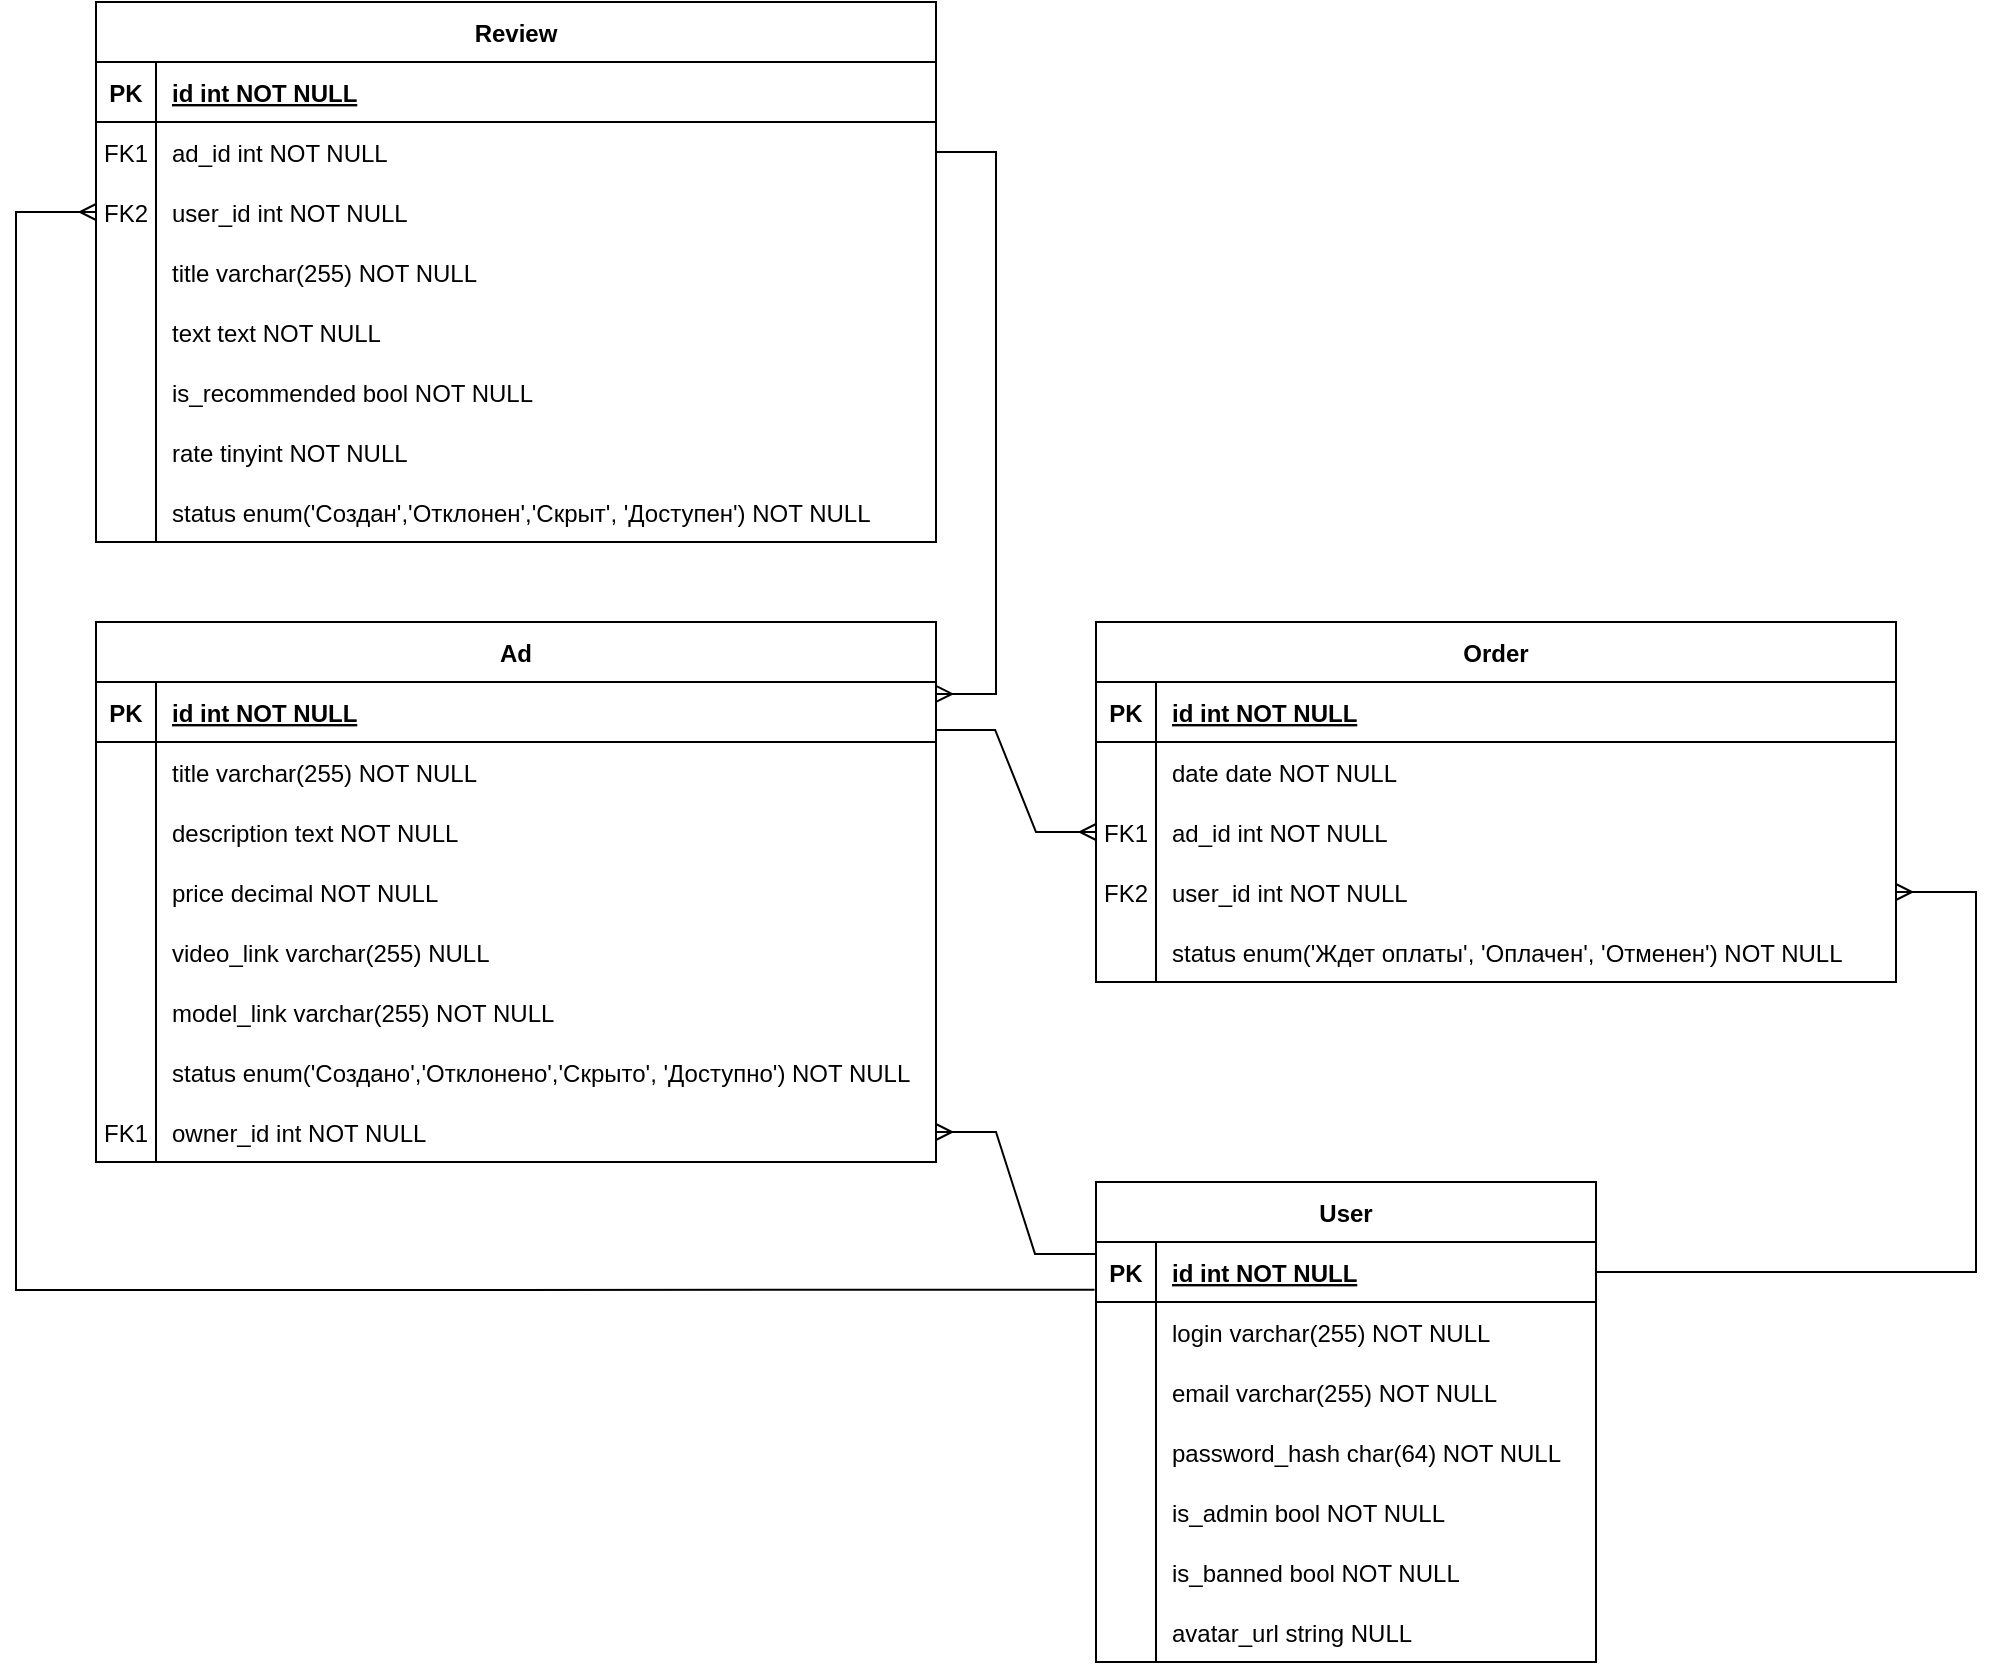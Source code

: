 <mxfile version="19.0.3" type="device"><diagram id="R2lEEEUBdFMjLlhIrx00" name="Page-1"><mxGraphModel dx="2272" dy="2011" grid="1" gridSize="10" guides="1" tooltips="1" connect="1" arrows="1" fold="1" page="1" pageScale="1" pageWidth="850" pageHeight="1100" math="0" shadow="0" extFonts="Permanent Marker^https://fonts.googleapis.com/css?family=Permanent+Marker"><root><mxCell id="0"/><mxCell id="1" parent="0"/><mxCell id="C-vyLk0tnHw3VtMMgP7b-2" value="Order" style="shape=table;startSize=30;container=1;collapsible=1;childLayout=tableLayout;fixedRows=1;rowLines=0;fontStyle=1;align=center;resizeLast=1;" parent="1" vertex="1"><mxGeometry x="120" y="-160" width="400" height="180" as="geometry"/></mxCell><mxCell id="C-vyLk0tnHw3VtMMgP7b-3" value="" style="shape=partialRectangle;collapsible=0;dropTarget=0;pointerEvents=0;fillColor=none;points=[[0,0.5],[1,0.5]];portConstraint=eastwest;top=0;left=0;right=0;bottom=1;" parent="C-vyLk0tnHw3VtMMgP7b-2" vertex="1"><mxGeometry y="30" width="400" height="30" as="geometry"/></mxCell><mxCell id="C-vyLk0tnHw3VtMMgP7b-4" value="PK" style="shape=partialRectangle;overflow=hidden;connectable=0;fillColor=none;top=0;left=0;bottom=0;right=0;fontStyle=1;" parent="C-vyLk0tnHw3VtMMgP7b-3" vertex="1"><mxGeometry width="30" height="30" as="geometry"><mxRectangle width="30" height="30" as="alternateBounds"/></mxGeometry></mxCell><mxCell id="C-vyLk0tnHw3VtMMgP7b-5" value="id int NOT NULL " style="shape=partialRectangle;overflow=hidden;connectable=0;fillColor=none;top=0;left=0;bottom=0;right=0;align=left;spacingLeft=6;fontStyle=5;" parent="C-vyLk0tnHw3VtMMgP7b-3" vertex="1"><mxGeometry x="30" width="370" height="30" as="geometry"><mxRectangle width="370" height="30" as="alternateBounds"/></mxGeometry></mxCell><mxCell id="C-vyLk0tnHw3VtMMgP7b-9" value="" style="shape=partialRectangle;collapsible=0;dropTarget=0;pointerEvents=0;fillColor=none;points=[[0,0.5],[1,0.5]];portConstraint=eastwest;top=0;left=0;right=0;bottom=0;" parent="C-vyLk0tnHw3VtMMgP7b-2" vertex="1"><mxGeometry y="60" width="400" height="30" as="geometry"/></mxCell><mxCell id="C-vyLk0tnHw3VtMMgP7b-10" value="" style="shape=partialRectangle;overflow=hidden;connectable=0;fillColor=none;top=0;left=0;bottom=0;right=0;" parent="C-vyLk0tnHw3VtMMgP7b-9" vertex="1"><mxGeometry width="30" height="30" as="geometry"><mxRectangle width="30" height="30" as="alternateBounds"/></mxGeometry></mxCell><mxCell id="C-vyLk0tnHw3VtMMgP7b-11" value="date date NOT NULL" style="shape=partialRectangle;overflow=hidden;connectable=0;fillColor=none;top=0;left=0;bottom=0;right=0;align=left;spacingLeft=6;" parent="C-vyLk0tnHw3VtMMgP7b-9" vertex="1"><mxGeometry x="30" width="370" height="30" as="geometry"><mxRectangle width="370" height="30" as="alternateBounds"/></mxGeometry></mxCell><mxCell id="ehO4PUYjb5JztjlL6hCC-54" value="" style="shape=partialRectangle;collapsible=0;dropTarget=0;pointerEvents=0;fillColor=none;points=[[0,0.5],[1,0.5]];portConstraint=eastwest;top=0;left=0;right=0;bottom=0;" parent="C-vyLk0tnHw3VtMMgP7b-2" vertex="1"><mxGeometry y="90" width="400" height="30" as="geometry"/></mxCell><mxCell id="ehO4PUYjb5JztjlL6hCC-55" value="FK1" style="shape=partialRectangle;overflow=hidden;connectable=0;fillColor=none;top=0;left=0;bottom=0;right=0;" parent="ehO4PUYjb5JztjlL6hCC-54" vertex="1"><mxGeometry width="30" height="30" as="geometry"><mxRectangle width="30" height="30" as="alternateBounds"/></mxGeometry></mxCell><mxCell id="ehO4PUYjb5JztjlL6hCC-56" value="ad_id int NOT NULL" style="shape=partialRectangle;overflow=hidden;connectable=0;fillColor=none;top=0;left=0;bottom=0;right=0;align=left;spacingLeft=6;" parent="ehO4PUYjb5JztjlL6hCC-54" vertex="1"><mxGeometry x="30" width="370" height="30" as="geometry"><mxRectangle width="370" height="30" as="alternateBounds"/></mxGeometry></mxCell><mxCell id="C-vyLk0tnHw3VtMMgP7b-6" value="" style="shape=partialRectangle;collapsible=0;dropTarget=0;pointerEvents=0;fillColor=none;points=[[0,0.5],[1,0.5]];portConstraint=eastwest;top=0;left=0;right=0;bottom=0;" parent="C-vyLk0tnHw3VtMMgP7b-2" vertex="1"><mxGeometry y="120" width="400" height="30" as="geometry"/></mxCell><mxCell id="C-vyLk0tnHw3VtMMgP7b-7" value="FK2" style="shape=partialRectangle;overflow=hidden;connectable=0;fillColor=none;top=0;left=0;bottom=0;right=0;" parent="C-vyLk0tnHw3VtMMgP7b-6" vertex="1"><mxGeometry width="30" height="30" as="geometry"><mxRectangle width="30" height="30" as="alternateBounds"/></mxGeometry></mxCell><mxCell id="C-vyLk0tnHw3VtMMgP7b-8" value="user_id int NOT NULL" style="shape=partialRectangle;overflow=hidden;connectable=0;fillColor=none;top=0;left=0;bottom=0;right=0;align=left;spacingLeft=6;" parent="C-vyLk0tnHw3VtMMgP7b-6" vertex="1"><mxGeometry x="30" width="370" height="30" as="geometry"><mxRectangle width="370" height="30" as="alternateBounds"/></mxGeometry></mxCell><mxCell id="ehO4PUYjb5JztjlL6hCC-34" value="" style="shape=partialRectangle;collapsible=0;dropTarget=0;pointerEvents=0;fillColor=none;points=[[0,0.5],[1,0.5]];portConstraint=eastwest;top=0;left=0;right=0;bottom=0;" parent="C-vyLk0tnHw3VtMMgP7b-2" vertex="1"><mxGeometry y="150" width="400" height="30" as="geometry"/></mxCell><mxCell id="ehO4PUYjb5JztjlL6hCC-35" value="" style="shape=partialRectangle;overflow=hidden;connectable=0;fillColor=none;top=0;left=0;bottom=0;right=0;" parent="ehO4PUYjb5JztjlL6hCC-34" vertex="1"><mxGeometry width="30" height="30" as="geometry"><mxRectangle width="30" height="30" as="alternateBounds"/></mxGeometry></mxCell><mxCell id="ehO4PUYjb5JztjlL6hCC-36" value="status enum('Ждет оплаты', 'Оплачен', 'Отменен') NOT NULL" style="shape=partialRectangle;overflow=hidden;connectable=0;fillColor=none;top=0;left=0;bottom=0;right=0;align=left;spacingLeft=6;" parent="ehO4PUYjb5JztjlL6hCC-34" vertex="1"><mxGeometry x="30" width="370" height="30" as="geometry"><mxRectangle width="370" height="30" as="alternateBounds"/></mxGeometry></mxCell><mxCell id="C-vyLk0tnHw3VtMMgP7b-23" value="User" style="shape=table;startSize=30;container=1;collapsible=1;childLayout=tableLayout;fixedRows=1;rowLines=0;fontStyle=1;align=center;resizeLast=1;" parent="1" vertex="1"><mxGeometry x="120" y="120" width="250" height="240" as="geometry"/></mxCell><mxCell id="C-vyLk0tnHw3VtMMgP7b-24" value="" style="shape=partialRectangle;collapsible=0;dropTarget=0;pointerEvents=0;fillColor=none;points=[[0,0.5],[1,0.5]];portConstraint=eastwest;top=0;left=0;right=0;bottom=1;" parent="C-vyLk0tnHw3VtMMgP7b-23" vertex="1"><mxGeometry y="30" width="250" height="30" as="geometry"/></mxCell><mxCell id="C-vyLk0tnHw3VtMMgP7b-25" value="PK" style="shape=partialRectangle;overflow=hidden;connectable=0;fillColor=none;top=0;left=0;bottom=0;right=0;fontStyle=1;" parent="C-vyLk0tnHw3VtMMgP7b-24" vertex="1"><mxGeometry width="30" height="30" as="geometry"><mxRectangle width="30" height="30" as="alternateBounds"/></mxGeometry></mxCell><mxCell id="C-vyLk0tnHw3VtMMgP7b-26" value="id int NOT NULL " style="shape=partialRectangle;overflow=hidden;connectable=0;fillColor=none;top=0;left=0;bottom=0;right=0;align=left;spacingLeft=6;fontStyle=5;" parent="C-vyLk0tnHw3VtMMgP7b-24" vertex="1"><mxGeometry x="30" width="220" height="30" as="geometry"><mxRectangle width="220" height="30" as="alternateBounds"/></mxGeometry></mxCell><mxCell id="C-vyLk0tnHw3VtMMgP7b-27" value="" style="shape=partialRectangle;collapsible=0;dropTarget=0;pointerEvents=0;fillColor=none;points=[[0,0.5],[1,0.5]];portConstraint=eastwest;top=0;left=0;right=0;bottom=0;" parent="C-vyLk0tnHw3VtMMgP7b-23" vertex="1"><mxGeometry y="60" width="250" height="30" as="geometry"/></mxCell><mxCell id="C-vyLk0tnHw3VtMMgP7b-28" value="" style="shape=partialRectangle;overflow=hidden;connectable=0;fillColor=none;top=0;left=0;bottom=0;right=0;" parent="C-vyLk0tnHw3VtMMgP7b-27" vertex="1"><mxGeometry width="30" height="30" as="geometry"><mxRectangle width="30" height="30" as="alternateBounds"/></mxGeometry></mxCell><mxCell id="C-vyLk0tnHw3VtMMgP7b-29" value="login varchar(255) NOT NULL" style="shape=partialRectangle;overflow=hidden;connectable=0;fillColor=none;top=0;left=0;bottom=0;right=0;align=left;spacingLeft=6;" parent="C-vyLk0tnHw3VtMMgP7b-27" vertex="1"><mxGeometry x="30" width="220" height="30" as="geometry"><mxRectangle width="220" height="30" as="alternateBounds"/></mxGeometry></mxCell><mxCell id="ehO4PUYjb5JztjlL6hCC-1" value="" style="shape=partialRectangle;collapsible=0;dropTarget=0;pointerEvents=0;fillColor=none;points=[[0,0.5],[1,0.5]];portConstraint=eastwest;top=0;left=0;right=0;bottom=0;" parent="C-vyLk0tnHw3VtMMgP7b-23" vertex="1"><mxGeometry y="90" width="250" height="30" as="geometry"/></mxCell><mxCell id="ehO4PUYjb5JztjlL6hCC-2" value="" style="shape=partialRectangle;overflow=hidden;connectable=0;fillColor=none;top=0;left=0;bottom=0;right=0;" parent="ehO4PUYjb5JztjlL6hCC-1" vertex="1"><mxGeometry width="30" height="30" as="geometry"><mxRectangle width="30" height="30" as="alternateBounds"/></mxGeometry></mxCell><mxCell id="ehO4PUYjb5JztjlL6hCC-3" value="email varchar(255) NOT NULL" style="shape=partialRectangle;overflow=hidden;connectable=0;fillColor=none;top=0;left=0;bottom=0;right=0;align=left;spacingLeft=6;" parent="ehO4PUYjb5JztjlL6hCC-1" vertex="1"><mxGeometry x="30" width="220" height="30" as="geometry"><mxRectangle width="220" height="30" as="alternateBounds"/></mxGeometry></mxCell><mxCell id="ehO4PUYjb5JztjlL6hCC-4" value="" style="shape=partialRectangle;collapsible=0;dropTarget=0;pointerEvents=0;fillColor=none;points=[[0,0.5],[1,0.5]];portConstraint=eastwest;top=0;left=0;right=0;bottom=0;" parent="C-vyLk0tnHw3VtMMgP7b-23" vertex="1"><mxGeometry y="120" width="250" height="30" as="geometry"/></mxCell><mxCell id="ehO4PUYjb5JztjlL6hCC-5" value="" style="shape=partialRectangle;overflow=hidden;connectable=0;fillColor=none;top=0;left=0;bottom=0;right=0;" parent="ehO4PUYjb5JztjlL6hCC-4" vertex="1"><mxGeometry width="30" height="30" as="geometry"><mxRectangle width="30" height="30" as="alternateBounds"/></mxGeometry></mxCell><mxCell id="ehO4PUYjb5JztjlL6hCC-6" value="password_hash char(64) NOT NULL" style="shape=partialRectangle;overflow=hidden;connectable=0;fillColor=none;top=0;left=0;bottom=0;right=0;align=left;spacingLeft=6;" parent="ehO4PUYjb5JztjlL6hCC-4" vertex="1"><mxGeometry x="30" width="220" height="30" as="geometry"><mxRectangle width="220" height="30" as="alternateBounds"/></mxGeometry></mxCell><mxCell id="ehO4PUYjb5JztjlL6hCC-7" value="" style="shape=partialRectangle;collapsible=0;dropTarget=0;pointerEvents=0;fillColor=none;points=[[0,0.5],[1,0.5]];portConstraint=eastwest;top=0;left=0;right=0;bottom=0;" parent="C-vyLk0tnHw3VtMMgP7b-23" vertex="1"><mxGeometry y="150" width="250" height="30" as="geometry"/></mxCell><mxCell id="ehO4PUYjb5JztjlL6hCC-8" value="" style="shape=partialRectangle;overflow=hidden;connectable=0;fillColor=none;top=0;left=0;bottom=0;right=0;" parent="ehO4PUYjb5JztjlL6hCC-7" vertex="1"><mxGeometry width="30" height="30" as="geometry"><mxRectangle width="30" height="30" as="alternateBounds"/></mxGeometry></mxCell><mxCell id="ehO4PUYjb5JztjlL6hCC-9" value="is_admin bool NOT NULL" style="shape=partialRectangle;overflow=hidden;connectable=0;fillColor=none;top=0;left=0;bottom=0;right=0;align=left;spacingLeft=6;" parent="ehO4PUYjb5JztjlL6hCC-7" vertex="1"><mxGeometry x="30" width="220" height="30" as="geometry"><mxRectangle width="220" height="30" as="alternateBounds"/></mxGeometry></mxCell><mxCell id="ehO4PUYjb5JztjlL6hCC-58" value="" style="shape=partialRectangle;collapsible=0;dropTarget=0;pointerEvents=0;fillColor=none;points=[[0,0.5],[1,0.5]];portConstraint=eastwest;top=0;left=0;right=0;bottom=0;" parent="C-vyLk0tnHw3VtMMgP7b-23" vertex="1"><mxGeometry y="180" width="250" height="30" as="geometry"/></mxCell><mxCell id="ehO4PUYjb5JztjlL6hCC-59" value="" style="shape=partialRectangle;overflow=hidden;connectable=0;fillColor=none;top=0;left=0;bottom=0;right=0;" parent="ehO4PUYjb5JztjlL6hCC-58" vertex="1"><mxGeometry width="30" height="30" as="geometry"><mxRectangle width="30" height="30" as="alternateBounds"/></mxGeometry></mxCell><mxCell id="ehO4PUYjb5JztjlL6hCC-60" value="is_banned bool NOT NULL" style="shape=partialRectangle;overflow=hidden;connectable=0;fillColor=none;top=0;left=0;bottom=0;right=0;align=left;spacingLeft=6;" parent="ehO4PUYjb5JztjlL6hCC-58" vertex="1"><mxGeometry x="30" width="220" height="30" as="geometry"><mxRectangle width="220" height="30" as="alternateBounds"/></mxGeometry></mxCell><mxCell id="8f5MphvNTTNw1txGrQ3--1" value="" style="shape=partialRectangle;collapsible=0;dropTarget=0;pointerEvents=0;fillColor=none;points=[[0,0.5],[1,0.5]];portConstraint=eastwest;top=0;left=0;right=0;bottom=0;" vertex="1" parent="C-vyLk0tnHw3VtMMgP7b-23"><mxGeometry y="210" width="250" height="30" as="geometry"/></mxCell><mxCell id="8f5MphvNTTNw1txGrQ3--2" value="" style="shape=partialRectangle;overflow=hidden;connectable=0;fillColor=none;top=0;left=0;bottom=0;right=0;" vertex="1" parent="8f5MphvNTTNw1txGrQ3--1"><mxGeometry width="30" height="30" as="geometry"><mxRectangle width="30" height="30" as="alternateBounds"/></mxGeometry></mxCell><mxCell id="8f5MphvNTTNw1txGrQ3--3" value="avatar_url string NULL" style="shape=partialRectangle;overflow=hidden;connectable=0;fillColor=none;top=0;left=0;bottom=0;right=0;align=left;spacingLeft=6;" vertex="1" parent="8f5MphvNTTNw1txGrQ3--1"><mxGeometry x="30" width="220" height="30" as="geometry"><mxRectangle width="220" height="30" as="alternateBounds"/></mxGeometry></mxCell><mxCell id="ehO4PUYjb5JztjlL6hCC-10" value="Ad" style="shape=table;startSize=30;container=1;collapsible=1;childLayout=tableLayout;fixedRows=1;rowLines=0;fontStyle=1;align=center;resizeLast=1;" parent="1" vertex="1"><mxGeometry x="-380" y="-160" width="420" height="270" as="geometry"/></mxCell><mxCell id="ehO4PUYjb5JztjlL6hCC-11" value="" style="shape=partialRectangle;collapsible=0;dropTarget=0;pointerEvents=0;fillColor=none;points=[[0,0.5],[1,0.5]];portConstraint=eastwest;top=0;left=0;right=0;bottom=1;" parent="ehO4PUYjb5JztjlL6hCC-10" vertex="1"><mxGeometry y="30" width="420" height="30" as="geometry"/></mxCell><mxCell id="ehO4PUYjb5JztjlL6hCC-12" value="PK" style="shape=partialRectangle;overflow=hidden;connectable=0;fillColor=none;top=0;left=0;bottom=0;right=0;fontStyle=1;" parent="ehO4PUYjb5JztjlL6hCC-11" vertex="1"><mxGeometry width="30" height="30" as="geometry"><mxRectangle width="30" height="30" as="alternateBounds"/></mxGeometry></mxCell><mxCell id="ehO4PUYjb5JztjlL6hCC-13" value="id int NOT NULL " style="shape=partialRectangle;overflow=hidden;connectable=0;fillColor=none;top=0;left=0;bottom=0;right=0;align=left;spacingLeft=6;fontStyle=5;" parent="ehO4PUYjb5JztjlL6hCC-11" vertex="1"><mxGeometry x="30" width="390" height="30" as="geometry"><mxRectangle width="390" height="30" as="alternateBounds"/></mxGeometry></mxCell><mxCell id="ehO4PUYjb5JztjlL6hCC-14" value="" style="shape=partialRectangle;collapsible=0;dropTarget=0;pointerEvents=0;fillColor=none;points=[[0,0.5],[1,0.5]];portConstraint=eastwest;top=0;left=0;right=0;bottom=0;" parent="ehO4PUYjb5JztjlL6hCC-10" vertex="1"><mxGeometry y="60" width="420" height="30" as="geometry"/></mxCell><mxCell id="ehO4PUYjb5JztjlL6hCC-15" value="" style="shape=partialRectangle;overflow=hidden;connectable=0;fillColor=none;top=0;left=0;bottom=0;right=0;" parent="ehO4PUYjb5JztjlL6hCC-14" vertex="1"><mxGeometry width="30" height="30" as="geometry"><mxRectangle width="30" height="30" as="alternateBounds"/></mxGeometry></mxCell><mxCell id="ehO4PUYjb5JztjlL6hCC-16" value="title varchar(255) NOT NULL" style="shape=partialRectangle;overflow=hidden;connectable=0;fillColor=none;top=0;left=0;bottom=0;right=0;align=left;spacingLeft=6;" parent="ehO4PUYjb5JztjlL6hCC-14" vertex="1"><mxGeometry x="30" width="390" height="30" as="geometry"><mxRectangle width="390" height="30" as="alternateBounds"/></mxGeometry></mxCell><mxCell id="ehO4PUYjb5JztjlL6hCC-17" value="" style="shape=partialRectangle;collapsible=0;dropTarget=0;pointerEvents=0;fillColor=none;points=[[0,0.5],[1,0.5]];portConstraint=eastwest;top=0;left=0;right=0;bottom=0;" parent="ehO4PUYjb5JztjlL6hCC-10" vertex="1"><mxGeometry y="90" width="420" height="30" as="geometry"/></mxCell><mxCell id="ehO4PUYjb5JztjlL6hCC-18" value="" style="shape=partialRectangle;overflow=hidden;connectable=0;fillColor=none;top=0;left=0;bottom=0;right=0;" parent="ehO4PUYjb5JztjlL6hCC-17" vertex="1"><mxGeometry width="30" height="30" as="geometry"><mxRectangle width="30" height="30" as="alternateBounds"/></mxGeometry></mxCell><mxCell id="ehO4PUYjb5JztjlL6hCC-19" value="description text NOT NULL" style="shape=partialRectangle;overflow=hidden;connectable=0;fillColor=none;top=0;left=0;bottom=0;right=0;align=left;spacingLeft=6;" parent="ehO4PUYjb5JztjlL6hCC-17" vertex="1"><mxGeometry x="30" width="390" height="30" as="geometry"><mxRectangle width="390" height="30" as="alternateBounds"/></mxGeometry></mxCell><mxCell id="ehO4PUYjb5JztjlL6hCC-20" value="" style="shape=partialRectangle;collapsible=0;dropTarget=0;pointerEvents=0;fillColor=none;points=[[0,0.5],[1,0.5]];portConstraint=eastwest;top=0;left=0;right=0;bottom=0;" parent="ehO4PUYjb5JztjlL6hCC-10" vertex="1"><mxGeometry y="120" width="420" height="30" as="geometry"/></mxCell><mxCell id="ehO4PUYjb5JztjlL6hCC-21" value="" style="shape=partialRectangle;overflow=hidden;connectable=0;fillColor=none;top=0;left=0;bottom=0;right=0;" parent="ehO4PUYjb5JztjlL6hCC-20" vertex="1"><mxGeometry width="30" height="30" as="geometry"><mxRectangle width="30" height="30" as="alternateBounds"/></mxGeometry></mxCell><mxCell id="ehO4PUYjb5JztjlL6hCC-22" value="price decimal NOT NULL" style="shape=partialRectangle;overflow=hidden;connectable=0;fillColor=none;top=0;left=0;bottom=0;right=0;align=left;spacingLeft=6;" parent="ehO4PUYjb5JztjlL6hCC-20" vertex="1"><mxGeometry x="30" width="390" height="30" as="geometry"><mxRectangle width="390" height="30" as="alternateBounds"/></mxGeometry></mxCell><mxCell id="ehO4PUYjb5JztjlL6hCC-23" value="" style="shape=partialRectangle;collapsible=0;dropTarget=0;pointerEvents=0;fillColor=none;points=[[0,0.5],[1,0.5]];portConstraint=eastwest;top=0;left=0;right=0;bottom=0;" parent="ehO4PUYjb5JztjlL6hCC-10" vertex="1"><mxGeometry y="150" width="420" height="30" as="geometry"/></mxCell><mxCell id="ehO4PUYjb5JztjlL6hCC-24" value="" style="shape=partialRectangle;overflow=hidden;connectable=0;fillColor=none;top=0;left=0;bottom=0;right=0;" parent="ehO4PUYjb5JztjlL6hCC-23" vertex="1"><mxGeometry width="30" height="30" as="geometry"><mxRectangle width="30" height="30" as="alternateBounds"/></mxGeometry></mxCell><mxCell id="ehO4PUYjb5JztjlL6hCC-25" value="video_link varchar(255) NULL" style="shape=partialRectangle;overflow=hidden;connectable=0;fillColor=none;top=0;left=0;bottom=0;right=0;align=left;spacingLeft=6;" parent="ehO4PUYjb5JztjlL6hCC-23" vertex="1"><mxGeometry x="30" width="390" height="30" as="geometry"><mxRectangle width="390" height="30" as="alternateBounds"/></mxGeometry></mxCell><mxCell id="ehO4PUYjb5JztjlL6hCC-26" value="" style="shape=partialRectangle;collapsible=0;dropTarget=0;pointerEvents=0;fillColor=none;points=[[0,0.5],[1,0.5]];portConstraint=eastwest;top=0;left=0;right=0;bottom=0;" parent="ehO4PUYjb5JztjlL6hCC-10" vertex="1"><mxGeometry y="180" width="420" height="30" as="geometry"/></mxCell><mxCell id="ehO4PUYjb5JztjlL6hCC-27" value="" style="shape=partialRectangle;overflow=hidden;connectable=0;fillColor=none;top=0;left=0;bottom=0;right=0;" parent="ehO4PUYjb5JztjlL6hCC-26" vertex="1"><mxGeometry width="30" height="30" as="geometry"><mxRectangle width="30" height="30" as="alternateBounds"/></mxGeometry></mxCell><mxCell id="ehO4PUYjb5JztjlL6hCC-28" value="model_link varchar(255) NOT NULL" style="shape=partialRectangle;overflow=hidden;connectable=0;fillColor=none;top=0;left=0;bottom=0;right=0;align=left;spacingLeft=6;" parent="ehO4PUYjb5JztjlL6hCC-26" vertex="1"><mxGeometry x="30" width="390" height="30" as="geometry"><mxRectangle width="390" height="30" as="alternateBounds"/></mxGeometry></mxCell><mxCell id="ehO4PUYjb5JztjlL6hCC-101" value="" style="shape=partialRectangle;collapsible=0;dropTarget=0;pointerEvents=0;fillColor=none;points=[[0,0.5],[1,0.5]];portConstraint=eastwest;top=0;left=0;right=0;bottom=0;" parent="ehO4PUYjb5JztjlL6hCC-10" vertex="1"><mxGeometry y="210" width="420" height="30" as="geometry"/></mxCell><mxCell id="ehO4PUYjb5JztjlL6hCC-102" value="" style="shape=partialRectangle;overflow=hidden;connectable=0;fillColor=none;top=0;left=0;bottom=0;right=0;" parent="ehO4PUYjb5JztjlL6hCC-101" vertex="1"><mxGeometry width="30" height="30" as="geometry"><mxRectangle width="30" height="30" as="alternateBounds"/></mxGeometry></mxCell><mxCell id="ehO4PUYjb5JztjlL6hCC-103" value="status enum('Создано','Отклонено','Скрыто', 'Доступно') NOT NULL" style="shape=partialRectangle;overflow=hidden;connectable=0;fillColor=none;top=0;left=0;bottom=0;right=0;align=left;spacingLeft=6;" parent="ehO4PUYjb5JztjlL6hCC-101" vertex="1"><mxGeometry x="30" width="390" height="30" as="geometry"><mxRectangle width="390" height="30" as="alternateBounds"/></mxGeometry></mxCell><mxCell id="ehO4PUYjb5JztjlL6hCC-29" value="" style="shape=partialRectangle;collapsible=0;dropTarget=0;pointerEvents=0;fillColor=none;points=[[0,0.5],[1,0.5]];portConstraint=eastwest;top=0;left=0;right=0;bottom=0;" parent="ehO4PUYjb5JztjlL6hCC-10" vertex="1"><mxGeometry y="240" width="420" height="30" as="geometry"/></mxCell><mxCell id="ehO4PUYjb5JztjlL6hCC-30" value="FK1" style="shape=partialRectangle;overflow=hidden;connectable=0;fillColor=none;top=0;left=0;bottom=0;right=0;" parent="ehO4PUYjb5JztjlL6hCC-29" vertex="1"><mxGeometry width="30" height="30" as="geometry"><mxRectangle width="30" height="30" as="alternateBounds"/></mxGeometry></mxCell><mxCell id="ehO4PUYjb5JztjlL6hCC-31" value="owner_id int NOT NULL" style="shape=partialRectangle;overflow=hidden;connectable=0;fillColor=none;top=0;left=0;bottom=0;right=0;align=left;spacingLeft=6;" parent="ehO4PUYjb5JztjlL6hCC-29" vertex="1"><mxGeometry x="30" width="390" height="30" as="geometry"><mxRectangle width="390" height="30" as="alternateBounds"/></mxGeometry></mxCell><mxCell id="ehO4PUYjb5JztjlL6hCC-32" value="" style="edgeStyle=entityRelationEdgeStyle;fontSize=12;html=1;endArrow=ERmany;rounded=0;exitX=-0.002;exitY=0.198;exitDx=0;exitDy=0;exitPerimeter=0;" parent="1" source="C-vyLk0tnHw3VtMMgP7b-24" target="ehO4PUYjb5JztjlL6hCC-29" edge="1"><mxGeometry width="100" height="100" relative="1" as="geometry"><mxPoint y="480" as="sourcePoint"/><mxPoint x="100" y="380" as="targetPoint"/></mxGeometry></mxCell><mxCell id="ehO4PUYjb5JztjlL6hCC-57" value="" style="edgeStyle=entityRelationEdgeStyle;fontSize=12;html=1;endArrow=ERmany;rounded=0;exitX=0.999;exitY=0.8;exitDx=0;exitDy=0;entryX=0;entryY=0.5;entryDx=0;entryDy=0;exitPerimeter=0;" parent="1" source="ehO4PUYjb5JztjlL6hCC-11" target="ehO4PUYjb5JztjlL6hCC-54" edge="1"><mxGeometry width="100" height="100" relative="1" as="geometry"><mxPoint x="-80" y="280" as="sourcePoint"/><mxPoint x="20" y="180" as="targetPoint"/></mxGeometry></mxCell><mxCell id="ehO4PUYjb5JztjlL6hCC-64" value="Review" style="shape=table;startSize=30;container=1;collapsible=1;childLayout=tableLayout;fixedRows=1;rowLines=0;fontStyle=1;align=center;resizeLast=1;" parent="1" vertex="1"><mxGeometry x="-380" y="-470" width="420" height="270" as="geometry"/></mxCell><mxCell id="ehO4PUYjb5JztjlL6hCC-65" value="" style="shape=partialRectangle;collapsible=0;dropTarget=0;pointerEvents=0;fillColor=none;points=[[0,0.5],[1,0.5]];portConstraint=eastwest;top=0;left=0;right=0;bottom=1;" parent="ehO4PUYjb5JztjlL6hCC-64" vertex="1"><mxGeometry y="30" width="420" height="30" as="geometry"/></mxCell><mxCell id="ehO4PUYjb5JztjlL6hCC-66" value="PK" style="shape=partialRectangle;overflow=hidden;connectable=0;fillColor=none;top=0;left=0;bottom=0;right=0;fontStyle=1;" parent="ehO4PUYjb5JztjlL6hCC-65" vertex="1"><mxGeometry width="30" height="30" as="geometry"><mxRectangle width="30" height="30" as="alternateBounds"/></mxGeometry></mxCell><mxCell id="ehO4PUYjb5JztjlL6hCC-67" value="id int NOT NULL " style="shape=partialRectangle;overflow=hidden;connectable=0;fillColor=none;top=0;left=0;bottom=0;right=0;align=left;spacingLeft=6;fontStyle=5;" parent="ehO4PUYjb5JztjlL6hCC-65" vertex="1"><mxGeometry x="30" width="390" height="30" as="geometry"><mxRectangle width="390" height="30" as="alternateBounds"/></mxGeometry></mxCell><mxCell id="ehO4PUYjb5JztjlL6hCC-68" value="" style="shape=partialRectangle;collapsible=0;dropTarget=0;pointerEvents=0;fillColor=none;points=[[0,0.5],[1,0.5]];portConstraint=eastwest;top=0;left=0;right=0;bottom=0;" parent="ehO4PUYjb5JztjlL6hCC-64" vertex="1"><mxGeometry y="60" width="420" height="30" as="geometry"/></mxCell><mxCell id="ehO4PUYjb5JztjlL6hCC-69" value="FK1" style="shape=partialRectangle;overflow=hidden;connectable=0;fillColor=none;top=0;left=0;bottom=0;right=0;" parent="ehO4PUYjb5JztjlL6hCC-68" vertex="1"><mxGeometry width="30" height="30" as="geometry"><mxRectangle width="30" height="30" as="alternateBounds"/></mxGeometry></mxCell><mxCell id="ehO4PUYjb5JztjlL6hCC-70" value="ad_id int NOT NULL" style="shape=partialRectangle;overflow=hidden;connectable=0;fillColor=none;top=0;left=0;bottom=0;right=0;align=left;spacingLeft=6;" parent="ehO4PUYjb5JztjlL6hCC-68" vertex="1"><mxGeometry x="30" width="390" height="30" as="geometry"><mxRectangle width="390" height="30" as="alternateBounds"/></mxGeometry></mxCell><mxCell id="ehO4PUYjb5JztjlL6hCC-71" value="" style="shape=partialRectangle;collapsible=0;dropTarget=0;pointerEvents=0;fillColor=none;points=[[0,0.5],[1,0.5]];portConstraint=eastwest;top=0;left=0;right=0;bottom=0;" parent="ehO4PUYjb5JztjlL6hCC-64" vertex="1"><mxGeometry y="90" width="420" height="30" as="geometry"/></mxCell><mxCell id="ehO4PUYjb5JztjlL6hCC-72" value="FK2" style="shape=partialRectangle;overflow=hidden;connectable=0;fillColor=none;top=0;left=0;bottom=0;right=0;" parent="ehO4PUYjb5JztjlL6hCC-71" vertex="1"><mxGeometry width="30" height="30" as="geometry"><mxRectangle width="30" height="30" as="alternateBounds"/></mxGeometry></mxCell><mxCell id="ehO4PUYjb5JztjlL6hCC-73" value="user_id int NOT NULL" style="shape=partialRectangle;overflow=hidden;connectable=0;fillColor=none;top=0;left=0;bottom=0;right=0;align=left;spacingLeft=6;" parent="ehO4PUYjb5JztjlL6hCC-71" vertex="1"><mxGeometry x="30" width="390" height="30" as="geometry"><mxRectangle width="390" height="30" as="alternateBounds"/></mxGeometry></mxCell><mxCell id="ehO4PUYjb5JztjlL6hCC-74" value="" style="shape=partialRectangle;collapsible=0;dropTarget=0;pointerEvents=0;fillColor=none;points=[[0,0.5],[1,0.5]];portConstraint=eastwest;top=0;left=0;right=0;bottom=0;" parent="ehO4PUYjb5JztjlL6hCC-64" vertex="1"><mxGeometry y="120" width="420" height="30" as="geometry"/></mxCell><mxCell id="ehO4PUYjb5JztjlL6hCC-75" value="" style="shape=partialRectangle;overflow=hidden;connectable=0;fillColor=none;top=0;left=0;bottom=0;right=0;" parent="ehO4PUYjb5JztjlL6hCC-74" vertex="1"><mxGeometry width="30" height="30" as="geometry"><mxRectangle width="30" height="30" as="alternateBounds"/></mxGeometry></mxCell><mxCell id="ehO4PUYjb5JztjlL6hCC-76" value="title varchar(255) NOT NULL" style="shape=partialRectangle;overflow=hidden;connectable=0;fillColor=none;top=0;left=0;bottom=0;right=0;align=left;spacingLeft=6;" parent="ehO4PUYjb5JztjlL6hCC-74" vertex="1"><mxGeometry x="30" width="390" height="30" as="geometry"><mxRectangle width="390" height="30" as="alternateBounds"/></mxGeometry></mxCell><mxCell id="ehO4PUYjb5JztjlL6hCC-77" value="" style="shape=partialRectangle;collapsible=0;dropTarget=0;pointerEvents=0;fillColor=none;points=[[0,0.5],[1,0.5]];portConstraint=eastwest;top=0;left=0;right=0;bottom=0;" parent="ehO4PUYjb5JztjlL6hCC-64" vertex="1"><mxGeometry y="150" width="420" height="30" as="geometry"/></mxCell><mxCell id="ehO4PUYjb5JztjlL6hCC-78" value="" style="shape=partialRectangle;overflow=hidden;connectable=0;fillColor=none;top=0;left=0;bottom=0;right=0;" parent="ehO4PUYjb5JztjlL6hCC-77" vertex="1"><mxGeometry width="30" height="30" as="geometry"><mxRectangle width="30" height="30" as="alternateBounds"/></mxGeometry></mxCell><mxCell id="ehO4PUYjb5JztjlL6hCC-79" value="text text NOT NULL" style="shape=partialRectangle;overflow=hidden;connectable=0;fillColor=none;top=0;left=0;bottom=0;right=0;align=left;spacingLeft=6;" parent="ehO4PUYjb5JztjlL6hCC-77" vertex="1"><mxGeometry x="30" width="390" height="30" as="geometry"><mxRectangle width="390" height="30" as="alternateBounds"/></mxGeometry></mxCell><mxCell id="ehO4PUYjb5JztjlL6hCC-80" value="" style="shape=partialRectangle;collapsible=0;dropTarget=0;pointerEvents=0;fillColor=none;points=[[0,0.5],[1,0.5]];portConstraint=eastwest;top=0;left=0;right=0;bottom=0;" parent="ehO4PUYjb5JztjlL6hCC-64" vertex="1"><mxGeometry y="180" width="420" height="30" as="geometry"/></mxCell><mxCell id="ehO4PUYjb5JztjlL6hCC-81" value="" style="shape=partialRectangle;overflow=hidden;connectable=0;fillColor=none;top=0;left=0;bottom=0;right=0;" parent="ehO4PUYjb5JztjlL6hCC-80" vertex="1"><mxGeometry width="30" height="30" as="geometry"><mxRectangle width="30" height="30" as="alternateBounds"/></mxGeometry></mxCell><mxCell id="ehO4PUYjb5JztjlL6hCC-82" value="is_recommended bool NOT NULL" style="shape=partialRectangle;overflow=hidden;connectable=0;fillColor=none;top=0;left=0;bottom=0;right=0;align=left;spacingLeft=6;" parent="ehO4PUYjb5JztjlL6hCC-80" vertex="1"><mxGeometry x="30" width="390" height="30" as="geometry"><mxRectangle width="390" height="30" as="alternateBounds"/></mxGeometry></mxCell><mxCell id="ehO4PUYjb5JztjlL6hCC-83" value="" style="shape=partialRectangle;collapsible=0;dropTarget=0;pointerEvents=0;fillColor=none;points=[[0,0.5],[1,0.5]];portConstraint=eastwest;top=0;left=0;right=0;bottom=0;" parent="ehO4PUYjb5JztjlL6hCC-64" vertex="1"><mxGeometry y="210" width="420" height="30" as="geometry"/></mxCell><mxCell id="ehO4PUYjb5JztjlL6hCC-84" value="" style="shape=partialRectangle;overflow=hidden;connectable=0;fillColor=none;top=0;left=0;bottom=0;right=0;" parent="ehO4PUYjb5JztjlL6hCC-83" vertex="1"><mxGeometry width="30" height="30" as="geometry"><mxRectangle width="30" height="30" as="alternateBounds"/></mxGeometry></mxCell><mxCell id="ehO4PUYjb5JztjlL6hCC-85" value="rate tinyint NOT NULL" style="shape=partialRectangle;overflow=hidden;connectable=0;fillColor=none;top=0;left=0;bottom=0;right=0;align=left;spacingLeft=6;" parent="ehO4PUYjb5JztjlL6hCC-83" vertex="1"><mxGeometry x="30" width="390" height="30" as="geometry"><mxRectangle width="390" height="30" as="alternateBounds"/></mxGeometry></mxCell><mxCell id="ehO4PUYjb5JztjlL6hCC-96" value="" style="shape=partialRectangle;collapsible=0;dropTarget=0;pointerEvents=0;fillColor=none;points=[[0,0.5],[1,0.5]];portConstraint=eastwest;top=0;left=0;right=0;bottom=0;" parent="ehO4PUYjb5JztjlL6hCC-64" vertex="1"><mxGeometry y="240" width="420" height="30" as="geometry"/></mxCell><mxCell id="ehO4PUYjb5JztjlL6hCC-97" value="" style="shape=partialRectangle;overflow=hidden;connectable=0;fillColor=none;top=0;left=0;bottom=0;right=0;" parent="ehO4PUYjb5JztjlL6hCC-96" vertex="1"><mxGeometry width="30" height="30" as="geometry"><mxRectangle width="30" height="30" as="alternateBounds"/></mxGeometry></mxCell><mxCell id="ehO4PUYjb5JztjlL6hCC-98" value="status enum('Создан','Отклонен','Скрыт', 'Доступен') NOT NULL" style="shape=partialRectangle;overflow=hidden;connectable=0;fillColor=none;top=0;left=0;bottom=0;right=0;align=left;spacingLeft=6;" parent="ehO4PUYjb5JztjlL6hCC-96" vertex="1"><mxGeometry x="30" width="390" height="30" as="geometry"><mxRectangle width="390" height="30" as="alternateBounds"/></mxGeometry></mxCell><mxCell id="ehO4PUYjb5JztjlL6hCC-89" value="" style="edgeStyle=entityRelationEdgeStyle;fontSize=12;html=1;endArrow=ERmany;rounded=0;entryX=1;entryY=0.198;entryDx=0;entryDy=0;entryPerimeter=0;" parent="1" source="ehO4PUYjb5JztjlL6hCC-68" target="ehO4PUYjb5JztjlL6hCC-11" edge="1"><mxGeometry width="100" height="100" relative="1" as="geometry"><mxPoint x="40" y="-365" as="sourcePoint"/><mxPoint x="270" y="-430" as="targetPoint"/></mxGeometry></mxCell><mxCell id="ehO4PUYjb5JztjlL6hCC-91" value="" style="endArrow=none;html=1;rounded=0;startArrow=ERmany;startFill=0;exitX=0;exitY=0.5;exitDx=0;exitDy=0;entryX=-0.003;entryY=0.796;entryDx=0;entryDy=0;entryPerimeter=0;" parent="1" source="ehO4PUYjb5JztjlL6hCC-71" target="C-vyLk0tnHw3VtMMgP7b-24" edge="1"><mxGeometry width="50" height="50" relative="1" as="geometry"><mxPoint x="-240" y="-210" as="sourcePoint"/><mxPoint x="-230" y="-200" as="targetPoint"/><Array as="points"><mxPoint x="-420" y="-365"/><mxPoint x="-420" y="174"/></Array></mxGeometry></mxCell><mxCell id="ehO4PUYjb5JztjlL6hCC-95" value="" style="endArrow=ERmany;html=1;rounded=0;exitX=1;exitY=0.5;exitDx=0;exitDy=0;entryX=1;entryY=0.5;entryDx=0;entryDy=0;endFill=0;" parent="1" source="C-vyLk0tnHw3VtMMgP7b-24" target="C-vyLk0tnHw3VtMMgP7b-6" edge="1"><mxGeometry width="50" height="50" relative="1" as="geometry"><mxPoint x="170" y="220" as="sourcePoint"/><mxPoint x="220" y="170" as="targetPoint"/><Array as="points"><mxPoint x="560" y="165"/><mxPoint x="560" y="50"/><mxPoint x="560" y="-25"/></Array></mxGeometry></mxCell></root></mxGraphModel></diagram></mxfile>